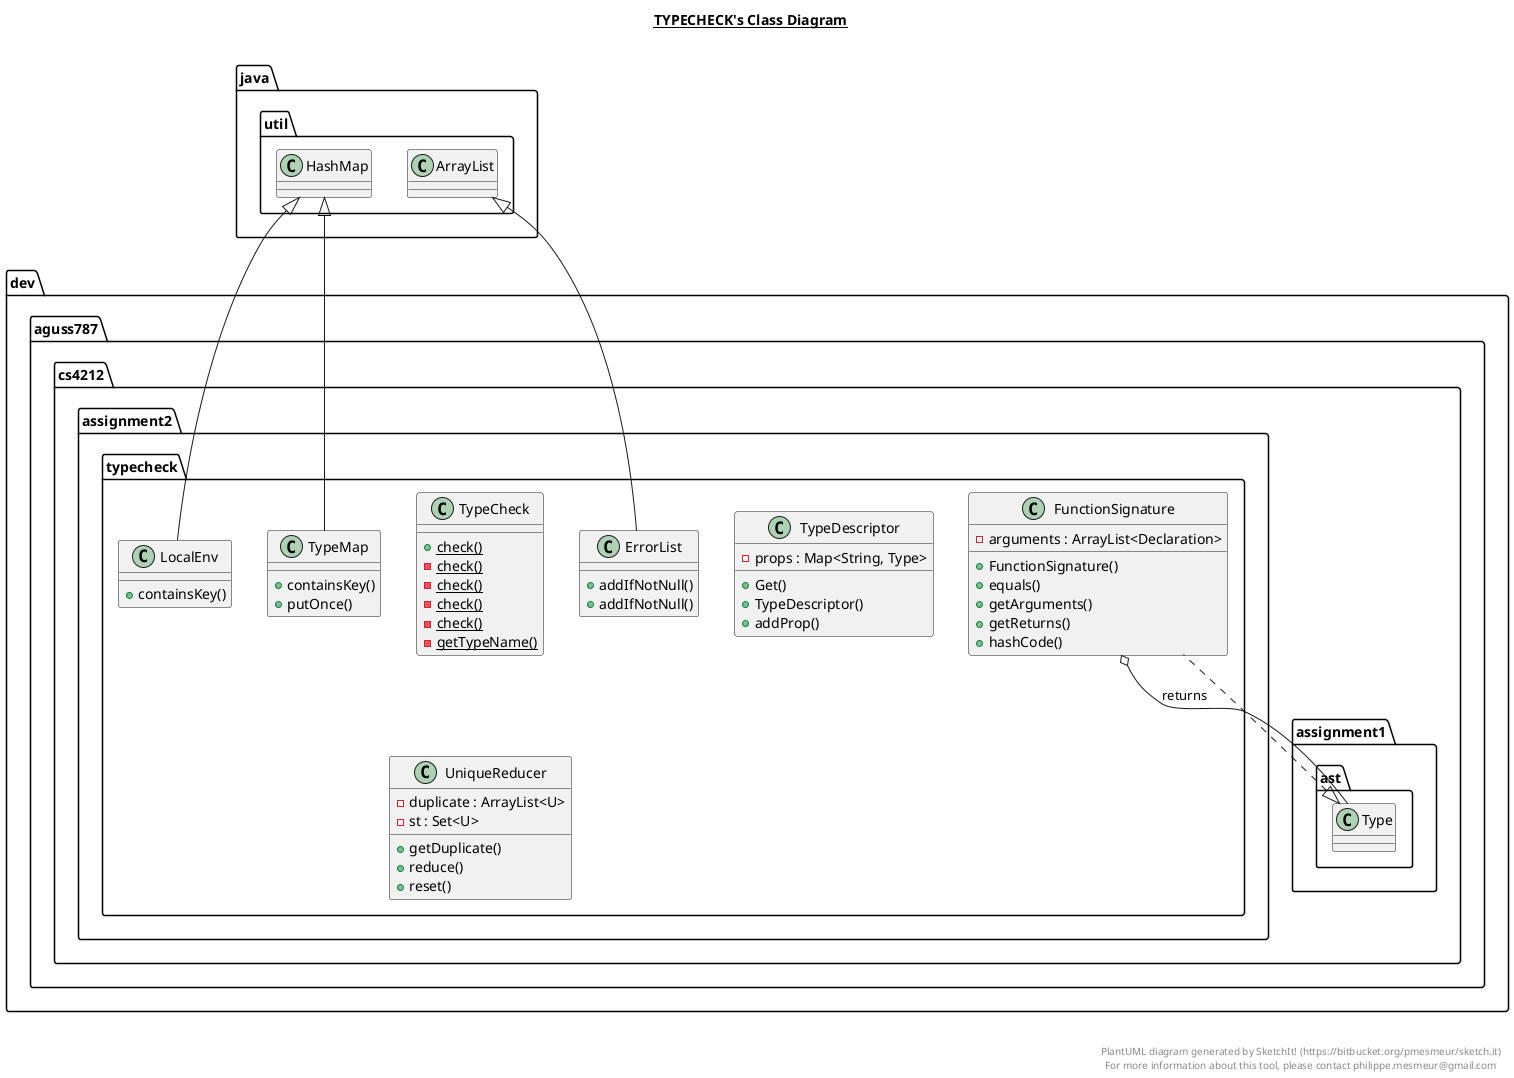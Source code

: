 @startuml

title __TYPECHECK's Class Diagram__\n

  namespace dev.aguss787.cs4212.assignment2 {
    namespace typecheck {
      class dev.aguss787.cs4212.assignment2.typecheck.ErrorList {
          + addIfNotNull()
          + addIfNotNull()
      }
    }
  }
  

  namespace dev.aguss787.cs4212.assignment2 {
    namespace typecheck {
      class dev.aguss787.cs4212.assignment2.typecheck.FunctionSignature {
          - arguments : ArrayList<Declaration>
          + FunctionSignature()
          + equals()
          + getArguments()
          + getReturns()
          + hashCode()
      }
    }
  }
  

  namespace dev.aguss787.cs4212.assignment2 {
    namespace typecheck {
      class dev.aguss787.cs4212.assignment2.typecheck.LocalEnv {
          + containsKey()
      }
    }
  }
  

  namespace dev.aguss787.cs4212.assignment2 {
    namespace typecheck {
      class dev.aguss787.cs4212.assignment2.typecheck.TypeCheck {
          {static} + check()
          {static} - check()
          {static} - check()
          {static} - check()
          {static} - check()
          {static} - getTypeName()
      }
    }
  }
  

  namespace dev.aguss787.cs4212.assignment2 {
    namespace typecheck {
      class dev.aguss787.cs4212.assignment2.typecheck.TypeDescriptor {
          - props : Map<String, Type>
          + Get()
          + TypeDescriptor()
          + addProp()
      }
    }
  }
  

  namespace dev.aguss787.cs4212.assignment2 {
    namespace typecheck {
      class dev.aguss787.cs4212.assignment2.typecheck.TypeMap {
          + containsKey()
          + putOnce()
      }
    }
  }
  

  namespace dev.aguss787.cs4212.assignment2 {
    namespace typecheck {
      class dev.aguss787.cs4212.assignment2.typecheck.UniqueReducer {
          - duplicate : ArrayList<U>
          - st : Set<U>
          + getDuplicate()
          + reduce()
          + reset()
      }
    }
  }
  

  dev.aguss787.cs4212.assignment2.typecheck.ErrorList -up-|> java.util.ArrayList
  dev.aguss787.cs4212.assignment2.typecheck.FunctionSignature .up.|> dev.aguss787.cs4212.assignment1.ast.Type
  dev.aguss787.cs4212.assignment2.typecheck.FunctionSignature o-- dev.aguss787.cs4212.assignment1.ast.Type : returns
  dev.aguss787.cs4212.assignment2.typecheck.LocalEnv -up-|> java.util.HashMap
  dev.aguss787.cs4212.assignment2.typecheck.TypeMap -up-|> java.util.HashMap


right footer


PlantUML diagram generated by SketchIt! (https://bitbucket.org/pmesmeur/sketch.it)
For more information about this tool, please contact philippe.mesmeur@gmail.com
endfooter

@enduml
